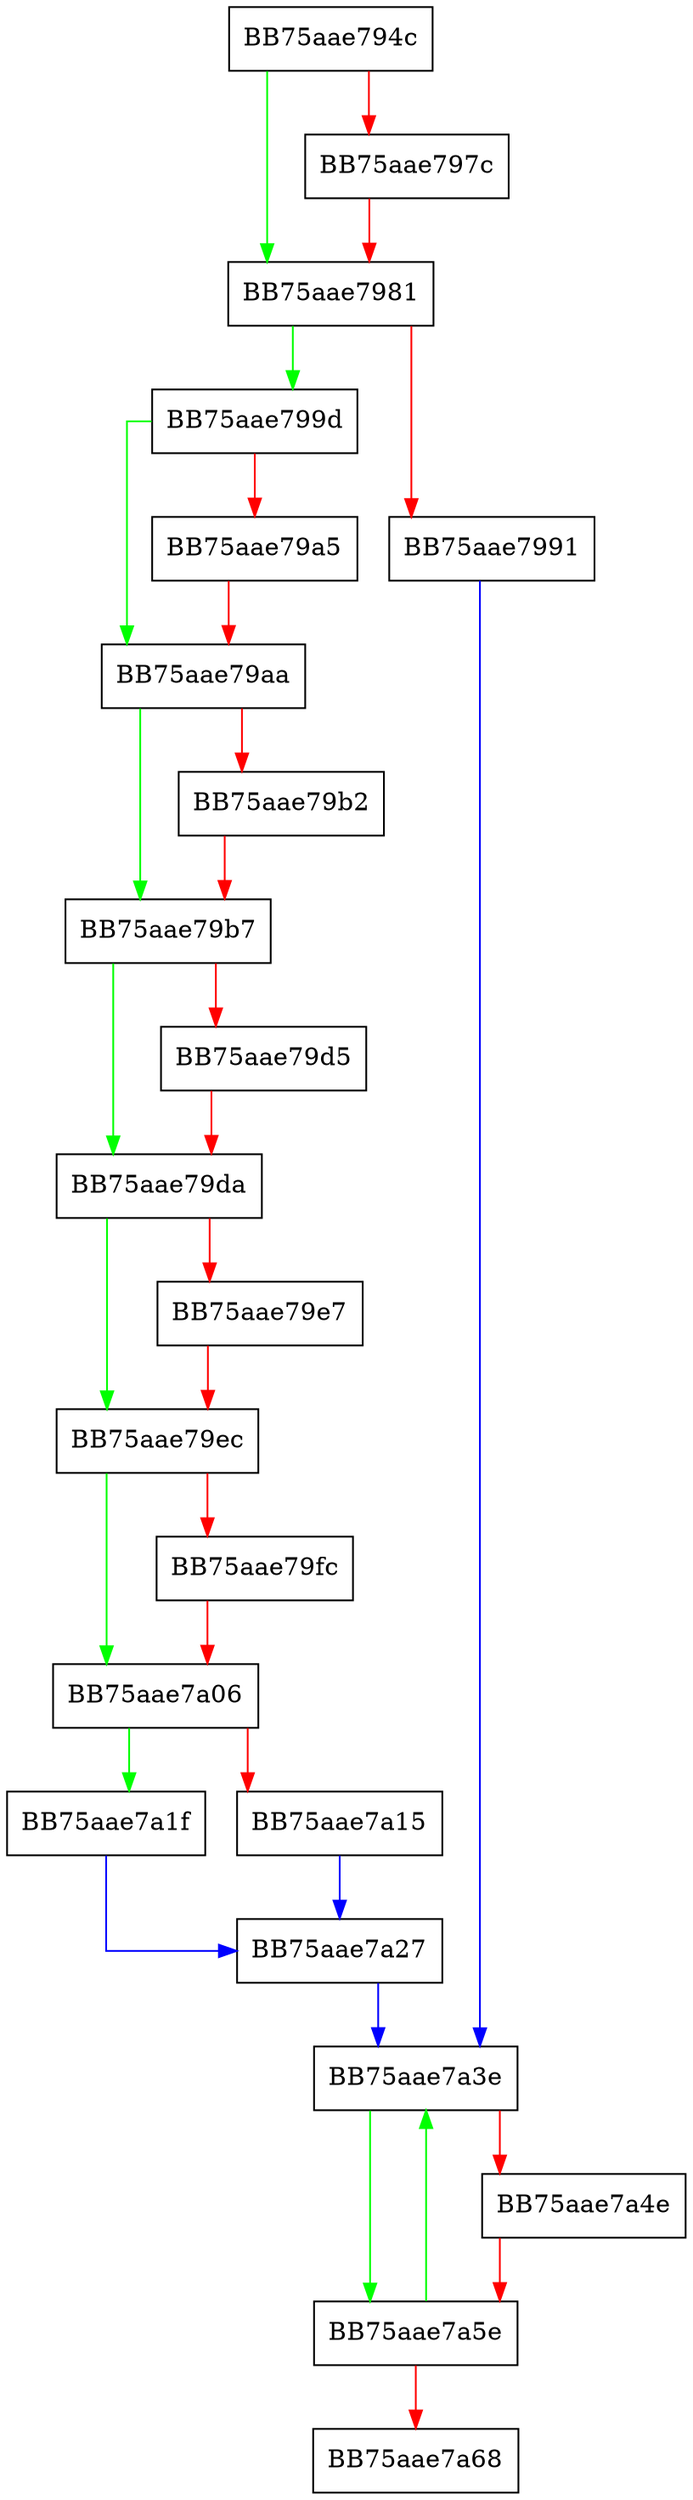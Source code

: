 digraph copyMapLinkLabels {
  node [shape="box"];
  graph [splines=ortho];
  BB75aae794c -> BB75aae7981 [color="green"];
  BB75aae794c -> BB75aae797c [color="red"];
  BB75aae797c -> BB75aae7981 [color="red"];
  BB75aae7981 -> BB75aae799d [color="green"];
  BB75aae7981 -> BB75aae7991 [color="red"];
  BB75aae7991 -> BB75aae7a3e [color="blue"];
  BB75aae799d -> BB75aae79aa [color="green"];
  BB75aae799d -> BB75aae79a5 [color="red"];
  BB75aae79a5 -> BB75aae79aa [color="red"];
  BB75aae79aa -> BB75aae79b7 [color="green"];
  BB75aae79aa -> BB75aae79b2 [color="red"];
  BB75aae79b2 -> BB75aae79b7 [color="red"];
  BB75aae79b7 -> BB75aae79da [color="green"];
  BB75aae79b7 -> BB75aae79d5 [color="red"];
  BB75aae79d5 -> BB75aae79da [color="red"];
  BB75aae79da -> BB75aae79ec [color="green"];
  BB75aae79da -> BB75aae79e7 [color="red"];
  BB75aae79e7 -> BB75aae79ec [color="red"];
  BB75aae79ec -> BB75aae7a06 [color="green"];
  BB75aae79ec -> BB75aae79fc [color="red"];
  BB75aae79fc -> BB75aae7a06 [color="red"];
  BB75aae7a06 -> BB75aae7a1f [color="green"];
  BB75aae7a06 -> BB75aae7a15 [color="red"];
  BB75aae7a15 -> BB75aae7a27 [color="blue"];
  BB75aae7a1f -> BB75aae7a27 [color="blue"];
  BB75aae7a27 -> BB75aae7a3e [color="blue"];
  BB75aae7a3e -> BB75aae7a5e [color="green"];
  BB75aae7a3e -> BB75aae7a4e [color="red"];
  BB75aae7a4e -> BB75aae7a5e [color="red"];
  BB75aae7a5e -> BB75aae7a3e [color="green"];
  BB75aae7a5e -> BB75aae7a68 [color="red"];
}